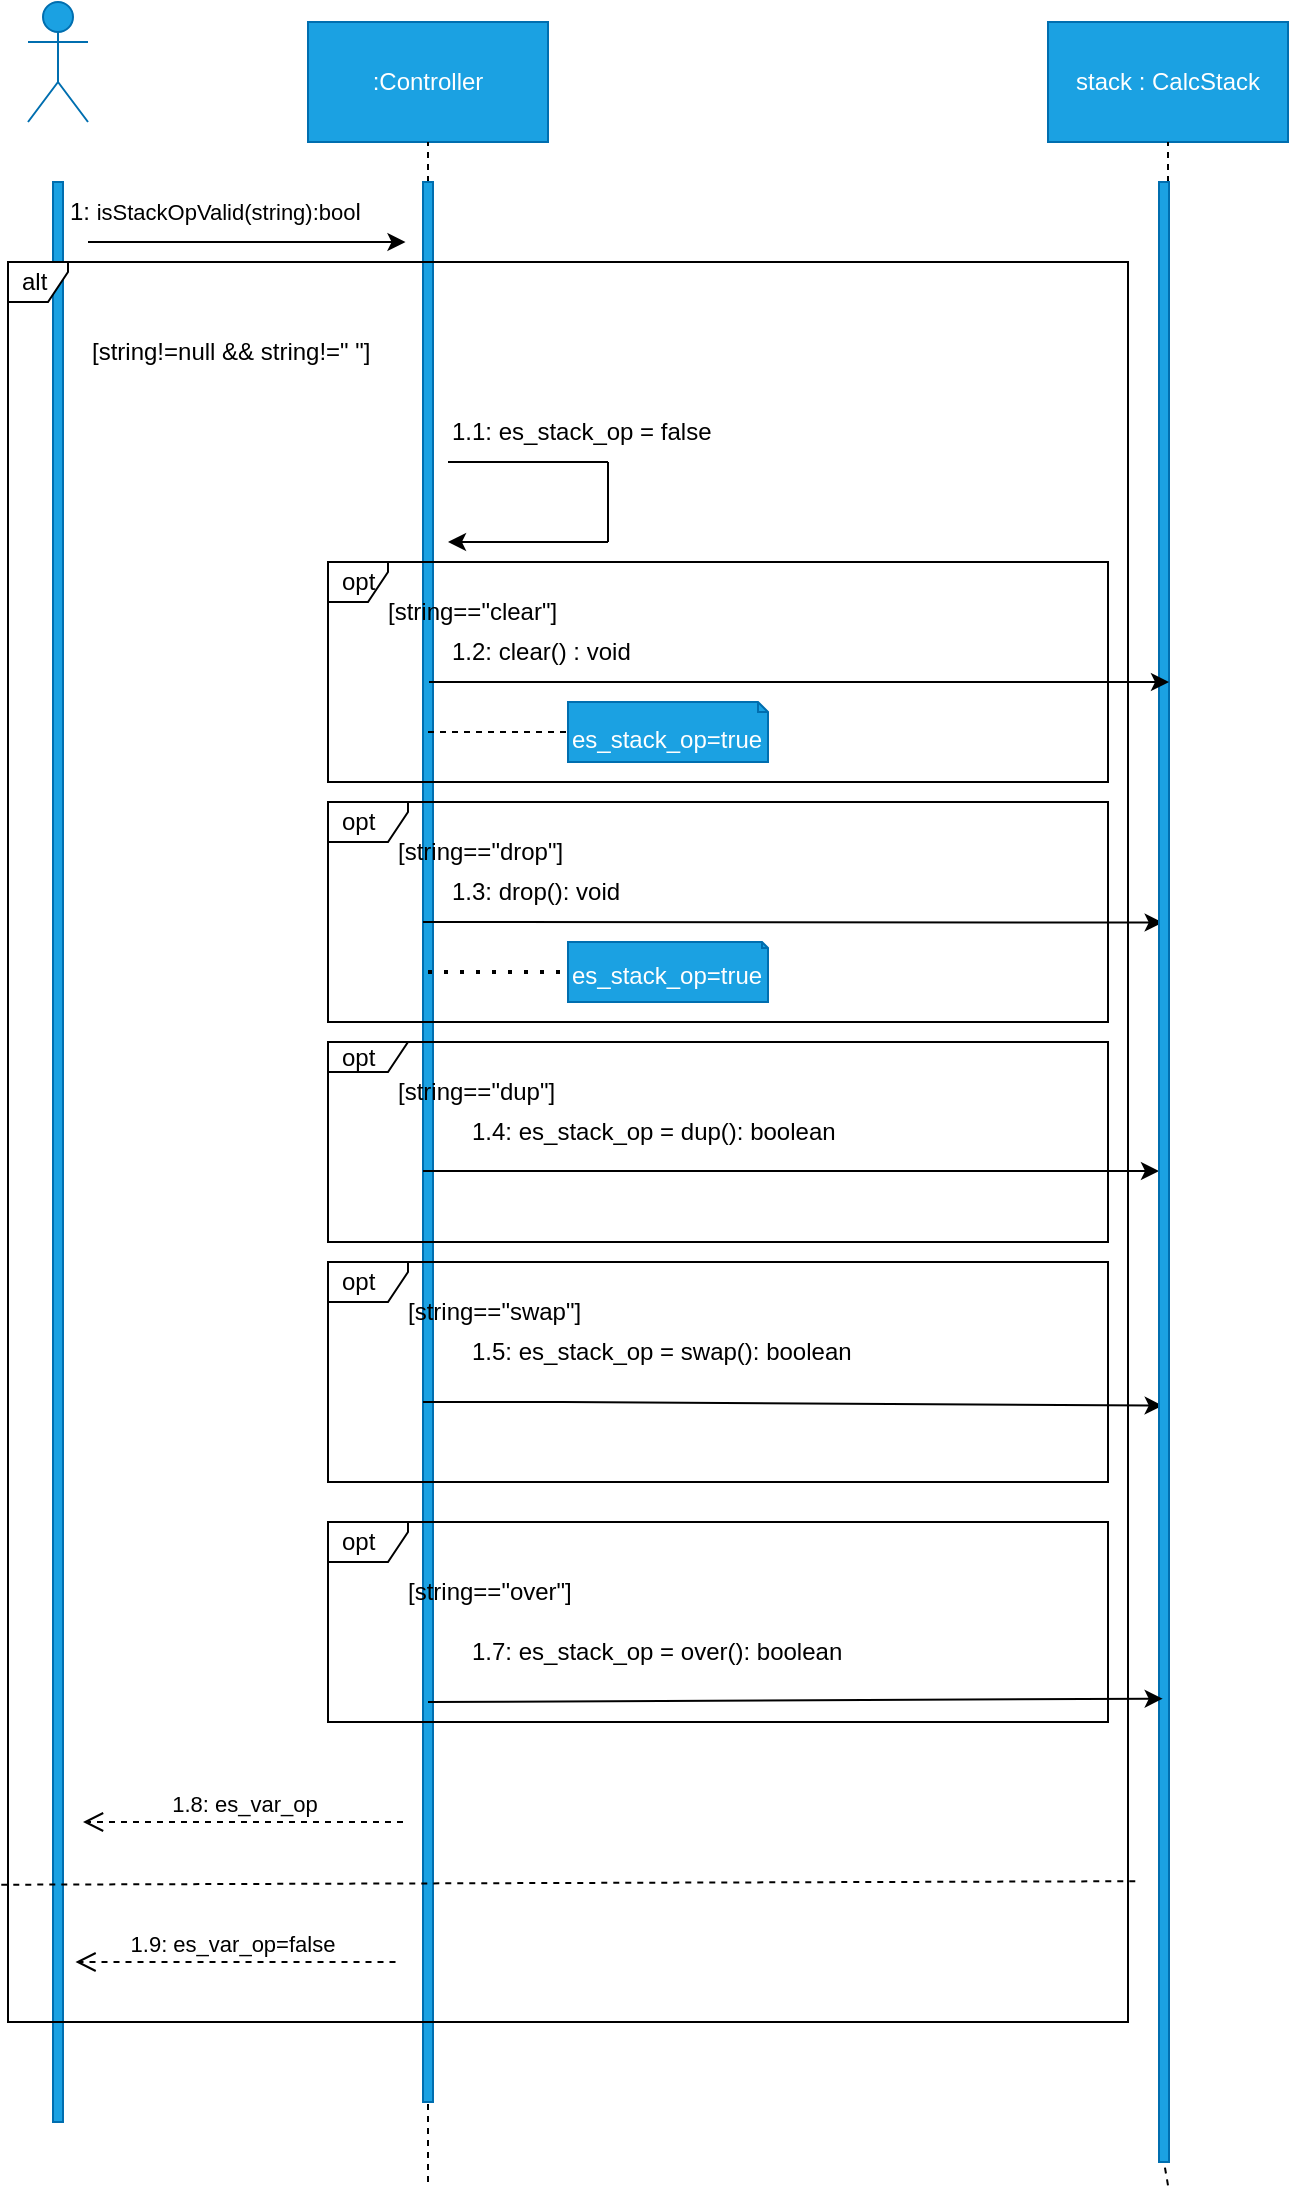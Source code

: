 <mxfile>
    <diagram id="ID5KRd4RKkRZU2XfiE9O" name="Page-1">
        <mxGraphModel dx="810" dy="604" grid="1" gridSize="10" guides="1" tooltips="1" connect="1" arrows="1" fold="1" page="1" pageScale="1" pageWidth="850" pageHeight="1100" math="0" shadow="0">
            <root>
                <mxCell id="0"/>
                <mxCell id="1" parent="0"/>
                <mxCell id="2" value="Actor" style="shape=umlActor;verticalLabelPosition=bottom;verticalAlign=top;html=1;fillColor=#1ba1e2;fontColor=#ffffff;strokeColor=#006EAF;" parent="1" vertex="1">
                    <mxGeometry x="50" y="20" width="30" height="60" as="geometry"/>
                </mxCell>
                <mxCell id="3" value="" style="html=1;points=[];perimeter=orthogonalPerimeter;fillColor=#1ba1e2;fontColor=#ffffff;strokeColor=#006EAF;" parent="1" vertex="1">
                    <mxGeometry x="62.5" y="110" width="5" height="970" as="geometry"/>
                </mxCell>
                <mxCell id="4" value="" style="endArrow=classic;html=1;entryX=1;entryY=1;entryDx=0;entryDy=0;" parent="1" target="5" edge="1">
                    <mxGeometry width="50" height="50" relative="1" as="geometry">
                        <mxPoint x="80" y="140" as="sourcePoint"/>
                        <mxPoint x="200" y="140" as="targetPoint"/>
                    </mxGeometry>
                </mxCell>
                <mxCell id="5" value="1: &lt;font style=&quot;font-size: 11px;&quot;&gt;isStackOpValid(string):boo&lt;/font&gt;l" style="text;html=1;strokeColor=none;fillColor=none;align=left;verticalAlign=middle;whiteSpace=wrap;rounded=0;" parent="1" vertex="1">
                    <mxGeometry x="68.75" y="110" width="170" height="30" as="geometry"/>
                </mxCell>
                <mxCell id="6" value=":Controller" style="rounded=0;whiteSpace=wrap;html=1;fillColor=#1ba1e2;fontColor=#ffffff;strokeColor=#006EAF;" parent="1" vertex="1">
                    <mxGeometry x="190" y="30" width="120" height="60" as="geometry"/>
                </mxCell>
                <mxCell id="8" value="" style="endArrow=none;dashed=1;html=1;startArrow=none;" parent="1" source="10" edge="1">
                    <mxGeometry width="50" height="50" relative="1" as="geometry">
                        <mxPoint x="250" y="810" as="sourcePoint"/>
                        <mxPoint x="250" y="90" as="targetPoint"/>
                    </mxGeometry>
                </mxCell>
                <mxCell id="9" value="" style="endArrow=none;dashed=1;html=1;" parent="1" target="10" edge="1">
                    <mxGeometry width="50" height="50" relative="1" as="geometry">
                        <mxPoint x="250" y="1110" as="sourcePoint"/>
                        <mxPoint x="250" y="90" as="targetPoint"/>
                    </mxGeometry>
                </mxCell>
                <mxCell id="10" value="" style="html=1;points=[];perimeter=orthogonalPerimeter;fillColor=#1ba1e2;fontColor=#ffffff;strokeColor=#006EAF;" parent="1" vertex="1">
                    <mxGeometry x="247.5" y="110" width="5" height="960" as="geometry"/>
                </mxCell>
                <mxCell id="11" value="alt" style="shape=umlFrame;whiteSpace=wrap;html=1;width=30;height=20;boundedLbl=1;verticalAlign=middle;align=left;spacingLeft=5;" parent="1" vertex="1">
                    <mxGeometry x="40" y="150" width="560" height="880" as="geometry"/>
                </mxCell>
                <mxCell id="12" value="[string!=null &amp;amp;&amp;amp; string!=&quot; &quot;]" style="text;html=1;strokeColor=none;fillColor=none;align=left;verticalAlign=middle;whiteSpace=wrap;rounded=0;" parent="1" vertex="1">
                    <mxGeometry x="80" y="180" width="147.5" height="30" as="geometry"/>
                </mxCell>
                <mxCell id="14" value="" style="endArrow=classic;html=1;" parent="1" edge="1">
                    <mxGeometry width="50" height="50" relative="1" as="geometry">
                        <mxPoint x="340" y="290" as="sourcePoint"/>
                        <mxPoint x="260" y="290" as="targetPoint"/>
                        <Array as="points">
                            <mxPoint x="290" y="290"/>
                        </Array>
                    </mxGeometry>
                </mxCell>
                <mxCell id="15" value="" style="endArrow=none;html=1;" parent="1" edge="1">
                    <mxGeometry width="50" height="50" relative="1" as="geometry">
                        <mxPoint x="340" y="290" as="sourcePoint"/>
                        <mxPoint x="340" y="250" as="targetPoint"/>
                    </mxGeometry>
                </mxCell>
                <mxCell id="16" value="" style="endArrow=none;html=1;" parent="1" edge="1">
                    <mxGeometry width="50" height="50" relative="1" as="geometry">
                        <mxPoint x="260" y="250" as="sourcePoint"/>
                        <mxPoint x="340" y="250" as="targetPoint"/>
                    </mxGeometry>
                </mxCell>
                <mxCell id="17" value="1.1: es_stack_op = false" style="text;html=1;strokeColor=none;fillColor=none;align=left;verticalAlign=middle;whiteSpace=wrap;rounded=0;" parent="1" vertex="1">
                    <mxGeometry x="260" y="220" width="150" height="30" as="geometry"/>
                </mxCell>
                <mxCell id="18" value="opt" style="shape=umlFrame;whiteSpace=wrap;html=1;width=30;height=20;boundedLbl=1;verticalAlign=middle;align=left;spacingLeft=5;" parent="1" vertex="1">
                    <mxGeometry x="200" y="300" width="390" height="110" as="geometry"/>
                </mxCell>
                <mxCell id="19" value="1.2: clear() : void" style="text;html=1;strokeColor=none;fillColor=none;align=left;verticalAlign=middle;whiteSpace=wrap;rounded=0;" parent="1" vertex="1">
                    <mxGeometry x="260" y="330" width="240" height="30" as="geometry"/>
                </mxCell>
                <mxCell id="20" value="[string==&quot;clear&quot;]" style="text;html=1;strokeColor=none;fillColor=none;align=left;verticalAlign=middle;whiteSpace=wrap;rounded=0;" parent="1" vertex="1">
                    <mxGeometry x="227.5" y="310" width="70" height="30" as="geometry"/>
                </mxCell>
                <mxCell id="24" value="opt" style="shape=umlFrame;whiteSpace=wrap;html=1;width=40;height=20;boundedLbl=1;verticalAlign=middle;align=left;spacingLeft=5;" parent="1" vertex="1">
                    <mxGeometry x="200" y="420" width="390" height="110" as="geometry"/>
                </mxCell>
                <mxCell id="25" value="[string==&quot;drop&quot;]" style="text;html=1;strokeColor=none;fillColor=none;align=left;verticalAlign=middle;whiteSpace=wrap;rounded=0;" parent="1" vertex="1">
                    <mxGeometry x="232.5" y="430" width="67.5" height="30" as="geometry"/>
                </mxCell>
                <mxCell id="26" value="1.3: drop(): void" style="text;html=1;strokeColor=none;fillColor=none;align=left;verticalAlign=middle;whiteSpace=wrap;rounded=0;" parent="1" vertex="1">
                    <mxGeometry x="260" y="450" width="210" height="30" as="geometry"/>
                </mxCell>
                <mxCell id="27" value="" style="endArrow=classic;html=1;entryX=0.369;entryY=0.374;entryDx=0;entryDy=0;entryPerimeter=0;" parent="1" edge="1" target="62">
                    <mxGeometry width="50" height="50" relative="1" as="geometry">
                        <mxPoint x="247.5" y="480" as="sourcePoint"/>
                        <mxPoint x="327.5" y="480" as="targetPoint"/>
                        <Array as="points">
                            <mxPoint x="257.5" y="480"/>
                            <mxPoint x="277.5" y="480"/>
                        </Array>
                    </mxGeometry>
                </mxCell>
                <mxCell id="31" value="opt" style="shape=umlFrame;whiteSpace=wrap;html=1;width=40;height=15;boundedLbl=1;verticalAlign=middle;align=left;spacingLeft=5;" parent="1" vertex="1">
                    <mxGeometry x="200" y="540" width="390" height="100" as="geometry"/>
                </mxCell>
                <mxCell id="32" value="[string==&quot;dup&quot;]" style="text;html=1;strokeColor=none;fillColor=none;align=left;verticalAlign=middle;whiteSpace=wrap;rounded=0;" parent="1" vertex="1">
                    <mxGeometry x="232.5" y="550" width="67.5" height="30" as="geometry"/>
                </mxCell>
                <mxCell id="33" value="1.4: es_stack_op = dup(): boolean&amp;nbsp;" style="text;html=1;strokeColor=none;fillColor=none;align=left;verticalAlign=middle;whiteSpace=wrap;rounded=0;" parent="1" vertex="1">
                    <mxGeometry x="270" y="570" width="260" height="30" as="geometry"/>
                </mxCell>
                <mxCell id="34" value="" style="endArrow=classic;html=1;" parent="1" edge="1" target="62">
                    <mxGeometry width="50" height="50" relative="1" as="geometry">
                        <mxPoint x="247.5" y="604.5" as="sourcePoint"/>
                        <mxPoint x="630" y="605" as="targetPoint"/>
                        <Array as="points">
                            <mxPoint x="277.5" y="604.5"/>
                            <mxPoint x="307.5" y="604.5"/>
                        </Array>
                    </mxGeometry>
                </mxCell>
                <mxCell id="37" value="opt" style="shape=umlFrame;whiteSpace=wrap;html=1;width=40;height=20;boundedLbl=1;verticalAlign=middle;align=left;spacingLeft=5;" parent="1" vertex="1">
                    <mxGeometry x="200" y="650" width="390" height="110" as="geometry"/>
                </mxCell>
                <mxCell id="38" value="[string==&quot;swap&quot;]" style="text;html=1;strokeColor=none;fillColor=none;align=left;verticalAlign=middle;whiteSpace=wrap;rounded=0;" parent="1" vertex="1">
                    <mxGeometry x="237.5" y="660" width="67.5" height="30" as="geometry"/>
                </mxCell>
                <mxCell id="39" value="" style="endArrow=classic;html=1;entryX=0.369;entryY=0.618;entryDx=0;entryDy=0;entryPerimeter=0;" parent="1" edge="1" target="62">
                    <mxGeometry width="50" height="50" relative="1" as="geometry">
                        <mxPoint x="247.5" y="720" as="sourcePoint"/>
                        <mxPoint x="327.5" y="720" as="targetPoint"/>
                        <Array as="points">
                            <mxPoint x="277.5" y="720"/>
                            <mxPoint x="307.5" y="720"/>
                        </Array>
                    </mxGeometry>
                </mxCell>
                <mxCell id="40" value="1.5: es_stack_op = swap(): boolean" style="text;html=1;strokeColor=none;fillColor=none;align=left;verticalAlign=middle;whiteSpace=wrap;rounded=0;" parent="1" vertex="1">
                    <mxGeometry x="270" y="680" width="250" height="30" as="geometry"/>
                </mxCell>
                <mxCell id="50" value="opt" style="shape=umlFrame;whiteSpace=wrap;html=1;width=40;height=20;boundedLbl=1;verticalAlign=middle;align=left;spacingLeft=5;" parent="1" vertex="1">
                    <mxGeometry x="200" y="780" width="390" height="100" as="geometry"/>
                </mxCell>
                <mxCell id="51" value="[string==&quot;over&quot;]" style="text;html=1;strokeColor=none;fillColor=none;align=left;verticalAlign=middle;whiteSpace=wrap;rounded=0;" parent="1" vertex="1">
                    <mxGeometry x="237.5" y="800" width="82.5" height="30" as="geometry"/>
                </mxCell>
                <mxCell id="52" value="1.7: es_stack_op = over(): boolean" style="text;html=1;strokeColor=none;fillColor=none;align=left;verticalAlign=middle;whiteSpace=wrap;rounded=0;" parent="1" vertex="1">
                    <mxGeometry x="270" y="830" width="240" height="30" as="geometry"/>
                </mxCell>
                <mxCell id="56" value="1.8: es_var_op" style="endArrow=open;startArrow=none;endFill=0;startFill=0;endSize=8;html=1;verticalAlign=bottom;dashed=1;labelBackgroundColor=none;" parent="1" edge="1">
                    <mxGeometry width="160" relative="1" as="geometry">
                        <mxPoint x="237.5" y="930" as="sourcePoint"/>
                        <mxPoint x="77.5" y="930" as="targetPoint"/>
                    </mxGeometry>
                </mxCell>
                <mxCell id="57" value="" style="endArrow=none;dashed=1;html=1;entryX=1.01;entryY=0.92;entryDx=0;entryDy=0;entryPerimeter=0;exitX=-0.006;exitY=0.922;exitDx=0;exitDy=0;exitPerimeter=0;" parent="1" target="11" edge="1" source="11">
                    <mxGeometry width="50" height="50" relative="1" as="geometry">
                        <mxPoint x="40" y="1030" as="sourcePoint"/>
                        <mxPoint x="90" y="980" as="targetPoint"/>
                    </mxGeometry>
                </mxCell>
                <mxCell id="58" value="1.9: es_var_op=false" style="endArrow=open;startArrow=none;endFill=0;startFill=0;endSize=8;html=1;verticalAlign=bottom;dashed=1;labelBackgroundColor=none;" parent="1" edge="1">
                    <mxGeometry x="0.031" width="160" relative="1" as="geometry">
                        <mxPoint x="233.75" y="1000" as="sourcePoint"/>
                        <mxPoint x="73.75" y="1000" as="targetPoint"/>
                        <mxPoint x="1" as="offset"/>
                    </mxGeometry>
                </mxCell>
                <mxCell id="59" value="stack : CalcStack" style="rounded=0;whiteSpace=wrap;html=1;fillColor=#1ba1e2;fontColor=#ffffff;strokeColor=#006EAF;" vertex="1" parent="1">
                    <mxGeometry x="560" y="30" width="120" height="60" as="geometry"/>
                </mxCell>
                <mxCell id="60" value="" style="endArrow=none;dashed=1;html=1;entryX=0.5;entryY=1;entryDx=0;entryDy=0;startArrow=none;" edge="1" parent="1" source="62" target="59">
                    <mxGeometry width="50" height="50" relative="1" as="geometry">
                        <mxPoint x="620" y="1111.667" as="sourcePoint"/>
                        <mxPoint x="620" y="100" as="targetPoint"/>
                    </mxGeometry>
                </mxCell>
                <mxCell id="61" value="" style="endArrow=none;dashed=1;html=1;entryX=0.5;entryY=1;entryDx=0;entryDy=0;" edge="1" parent="1" target="62">
                    <mxGeometry width="50" height="50" relative="1" as="geometry">
                        <mxPoint x="620" y="1111.667" as="sourcePoint"/>
                        <mxPoint x="620" y="90" as="targetPoint"/>
                    </mxGeometry>
                </mxCell>
                <mxCell id="62" value="" style="html=1;points=[];perimeter=orthogonalPerimeter;fillColor=#1ba1e2;fontColor=#ffffff;strokeColor=#006EAF;" vertex="1" parent="1">
                    <mxGeometry x="615.5" y="110" width="5" height="990" as="geometry"/>
                </mxCell>
                <mxCell id="63" value="" style="endArrow=classic;html=1;" edge="1" parent="1">
                    <mxGeometry width="50" height="50" relative="1" as="geometry">
                        <mxPoint x="250.5" y="360" as="sourcePoint"/>
                        <mxPoint x="620.5" y="360" as="targetPoint"/>
                    </mxGeometry>
                </mxCell>
                <mxCell id="64" value="es_stack_op=true" style="shape=note2;boundedLbl=1;whiteSpace=wrap;html=1;size=5;verticalAlign=top;align=left;fillColor=#1ba1e2;fontColor=#ffffff;strokeColor=#006EAF;" vertex="1" parent="1">
                    <mxGeometry x="320" y="370" width="100" height="30" as="geometry"/>
                </mxCell>
                <mxCell id="65" value="" style="endArrow=none;dashed=1;html=1;" edge="1" parent="1" target="64">
                    <mxGeometry width="50" height="50" relative="1" as="geometry">
                        <mxPoint x="250" y="385" as="sourcePoint"/>
                        <mxPoint x="300" y="350" as="targetPoint"/>
                    </mxGeometry>
                </mxCell>
                <mxCell id="66" value="es_stack_op=true" style="shape=note2;boundedLbl=1;whiteSpace=wrap;html=1;size=3;verticalAlign=top;align=left;fillColor=#1ba1e2;fontColor=#ffffff;strokeColor=#006EAF;" vertex="1" parent="1">
                    <mxGeometry x="320" y="490" width="100" height="30" as="geometry"/>
                </mxCell>
                <mxCell id="67" value="" style="endArrow=none;dashed=1;html=1;dashPattern=1 3;strokeWidth=2;entryX=0;entryY=0.5;entryDx=0;entryDy=0;entryPerimeter=0;" edge="1" parent="1" target="66">
                    <mxGeometry width="50" height="50" relative="1" as="geometry">
                        <mxPoint x="250" y="505" as="sourcePoint"/>
                        <mxPoint x="300" y="460" as="targetPoint"/>
                    </mxGeometry>
                </mxCell>
                <mxCell id="69" value="" style="endArrow=classic;html=1;entryX=0.369;entryY=0.766;entryDx=0;entryDy=0;entryPerimeter=0;" edge="1" parent="1" target="62">
                    <mxGeometry width="50" height="50" relative="1" as="geometry">
                        <mxPoint x="250" y="870" as="sourcePoint"/>
                        <mxPoint x="300" y="820" as="targetPoint"/>
                    </mxGeometry>
                </mxCell>
            </root>
        </mxGraphModel>
    </diagram>
</mxfile>